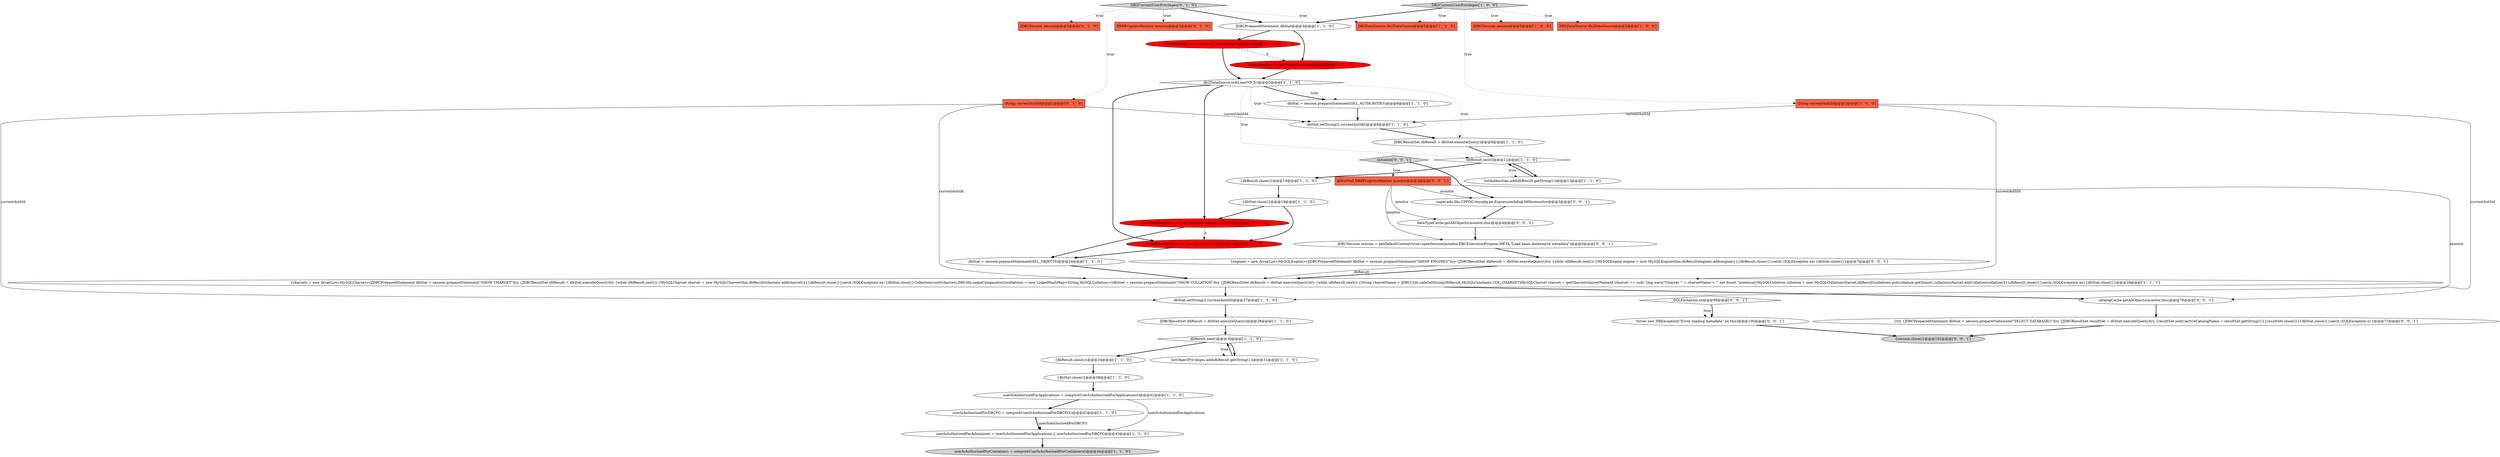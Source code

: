 digraph {
0 [style = filled, label = "dbStat.setString(1,currentAuthId)@@@8@@@['1', '1', '0']", fillcolor = white, shape = ellipse image = "AAA0AAABBB1BBB"];
38 [style = filled, label = "dataTypeCache.getAllObjects(monitor,this)@@@4@@@['0', '0', '1']", fillcolor = white, shape = ellipse image = "AAA0AAABBB3BBB"];
13 [style = filled, label = "String currentAuthId@@@2@@@['1', '0', '0']", fillcolor = tomato, shape = box image = "AAA0AAABBB1BBB"];
6 [style = filled, label = "{charsets = new ArrayList<MySQLCharset>()JDBCPreparedStatement dbStat = session.prepareStatement(\"SHOW CHARSET\")try {JDBCResultSet dbResult = dbStat.executeQuery()try {while (dbResult.next()) {MySQLCharset charset = new MySQLCharset(this,dbResult)charsets.add(charset)}}{dbResult.close()}}catch (SQLException ex) {dbStat.close()}Collections.sort(charsets,DBUtils.nameComparator())collations = new LinkedHashMap<String,MySQLCollation>()dbStat = session.prepareStatement(\"SHOW COLLATION\")try {JDBCResultSet dbResult = dbStat.executeQuery()try {while (dbResult.next()) {String charsetName = JDBCUtils.safeGetString(dbResult,MySQLConstants.COL_CHARSET)MySQLCharset charset = getCharset(charsetName)if (charset == null) {log.warn(\"Charset '\" + charsetName + \"' not found.\")continue}MySQLCollation collation = new MySQLCollation(charset,dbResult)collations.put(collation.getName(),collation)charset.addCollation(collation)}}{dbResult.close()}}catch (SQLException ex) {dbStat.close()}}@@@28@@@['1', '1', '1']", fillcolor = white, shape = ellipse image = "AAA0AAABBB1BBB"];
11 [style = filled, label = "DB2CurrentUserPrivileges['1', '0', '0']", fillcolor = lightgray, shape = diamond image = "AAA0AAABBB1BBB"];
28 [style = filled, label = "DBRProgressMonitor monitor@@@2@@@['0', '1', '0']", fillcolor = tomato, shape = box image = "AAA0AAABBB2BBB"];
18 [style = filled, label = "listAuthorities.add(dbResult.getString(1))@@@12@@@['1', '1', '0']", fillcolor = white, shape = ellipse image = "AAA0AAABBB1BBB"];
40 [style = filled, label = "initialize['0', '0', '1']", fillcolor = lightgray, shape = diamond image = "AAA0AAABBB3BBB"];
14 [style = filled, label = "{dbResult.close()}@@@15@@@['1', '1', '0']", fillcolor = white, shape = ellipse image = "AAA0AAABBB1BBB"];
25 [style = filled, label = "JDBCPreparedStatement dbStat@@@3@@@['1', '1', '0']", fillcolor = white, shape = ellipse image = "AAA0AAABBB1BBB"];
8 [style = filled, label = "userIsAuthorisedForContainers = computeUserIsAuthorisedForContainers()@@@44@@@['1', '1', '0']", fillcolor = lightgray, shape = ellipse image = "AAA0AAABBB1BBB"];
34 [style = filled, label = "super.edu.fdu.CPPDG.tinypdg.pe.ExpressionInfo@360bcmonitor@@@3@@@['0', '0', '1']", fillcolor = white, shape = ellipse image = "AAA0AAABBB3BBB"];
23 [style = filled, label = "listAuthorities = new ArrayList<String>()@@@4@@@['1', '0', '0']", fillcolor = red, shape = ellipse image = "AAA1AAABBB1BBB"];
5 [style = filled, label = "dbStat.setString(2,currentAuthId)@@@27@@@['1', '1', '0']", fillcolor = white, shape = ellipse image = "AAA0AAABBB1BBB"];
2 [style = filled, label = "dbResult.next()@@@11@@@['1', '1', '0']", fillcolor = white, shape = diamond image = "AAA0AAABBB1BBB"];
15 [style = filled, label = "JDBCSession session@@@2@@@['1', '0', '0']", fillcolor = tomato, shape = box image = "AAA0AAABBB1BBB"];
32 [style = filled, label = "DB2CurrentUserPrivileges['0', '1', '0']", fillcolor = lightgray, shape = diamond image = "AAA0AAABBB2BBB"];
1 [style = filled, label = "db2DataSource.isAtLeastV9_5()@@@5@@@['1', '1', '0']", fillcolor = white, shape = diamond image = "AAA0AAABBB1BBB"];
31 [style = filled, label = "JDBCSession session@@@2@@@['0', '1', '0']", fillcolor = tomato, shape = box image = "AAA0AAABBB2BBB"];
42 [style = filled, label = "{try {JDBCPreparedStatement dbStat = session.prepareStatement(\"SELECT DATABASE()\")try {JDBCResultSet resultSet = dbStat.executeQuery()try {resultSet.next()activeCatalogName = resultSet.getString(1)}{resultSet.close()}}{dbStat.close()}}catch (SQLException e) }@@@77@@@['0', '0', '1']", fillcolor = white, shape = ellipse image = "AAA0AAABBB3BBB"];
16 [style = filled, label = "DB2DataSource db2DataSource@@@2@@@['1', '0', '0']", fillcolor = tomato, shape = box image = "AAA0AAABBB1BBB"];
36 [style = filled, label = "SQLException ex@@@99@@@['0', '0', '1']", fillcolor = white, shape = diamond image = "AAA0AAABBB3BBB"];
41 [style = filled, label = "JDBCSession session = getDefaultContext(true).openSession(monitor,DBCExecutionPurpose.META,\"Load basic datasource metadata\")@@@5@@@['0', '0', '1']", fillcolor = white, shape = ellipse image = "AAA0AAABBB3BBB"];
44 [style = filled, label = "throw new DBException(\"Error reading metadata\",ex,this)@@@100@@@['0', '0', '1']", fillcolor = white, shape = ellipse image = "AAA0AAABBB3BBB"];
12 [style = filled, label = "{dbStat.close()}@@@38@@@['1', '1', '0']", fillcolor = white, shape = ellipse image = "AAA0AAABBB1BBB"];
26 [style = filled, label = "DB2DataSource db2DataSource@@@2@@@['1', '1', '0']", fillcolor = tomato, shape = box image = "AAA0AAABBB1BBB"];
30 [style = filled, label = "String currentAuthId@@@2@@@['0', '1', '0']", fillcolor = tomato, shape = box image = "AAA0AAABBB2BBB"];
7 [style = filled, label = "listObjectPrivileges = new ArrayList<String>()@@@23@@@['1', '0', '0']", fillcolor = red, shape = ellipse image = "AAA1AAABBB1BBB"];
17 [style = filled, label = "userIsAuthorisedForAdminister = userIsAuthorisedForApplications || userIsAuthorisedForDBCFG@@@43@@@['1', '1', '0']", fillcolor = white, shape = ellipse image = "AAA0AAABBB1BBB"];
9 [style = filled, label = "{dbResult.close()}@@@34@@@['1', '1', '0']", fillcolor = white, shape = ellipse image = "AAA0AAABBB1BBB"];
29 [style = filled, label = "listObjectPrivileges = new ArrayList<>()@@@23@@@['0', '1', '0']", fillcolor = red, shape = ellipse image = "AAA1AAABBB2BBB"];
22 [style = filled, label = "dbResult.next()@@@30@@@['1', '1', '0']", fillcolor = white, shape = diamond image = "AAA0AAABBB1BBB"];
19 [style = filled, label = "dbStat = session.prepareStatement(SEL_AUTHORITIES)@@@6@@@['1', '1', '0']", fillcolor = white, shape = ellipse image = "AAA0AAABBB1BBB"];
37 [style = filled, label = "@NotNull DBRProgressMonitor monitor@@@2@@@['0', '0', '1']", fillcolor = tomato, shape = box image = "AAA0AAABBB3BBB"];
33 [style = filled, label = "listAuthorities = new ArrayList<>()@@@4@@@['0', '1', '0']", fillcolor = red, shape = ellipse image = "AAA1AAABBB2BBB"];
10 [style = filled, label = "userIsAuthorisedForDBCFG = computeUserIsAuthorisedForDBCFG()@@@42@@@['1', '1', '0']", fillcolor = white, shape = ellipse image = "AAA0AAABBB1BBB"];
4 [style = filled, label = "userIsAuthorisedForApplications = computeUserIsAuthorisedForApplications()@@@41@@@['1', '1', '0']", fillcolor = white, shape = ellipse image = "AAA0AAABBB1BBB"];
43 [style = filled, label = "catalogCache.getAllObjects(monitor,this)@@@76@@@['0', '0', '1']", fillcolor = white, shape = ellipse image = "AAA0AAABBB3BBB"];
21 [style = filled, label = "dbStat = session.prepareStatement(SEL_OBJECTS)@@@24@@@['1', '1', '0']", fillcolor = white, shape = ellipse image = "AAA0AAABBB1BBB"];
3 [style = filled, label = "JDBCResultSet dbResult = dbStat.executeQuery()@@@28@@@['1', '1', '0']", fillcolor = white, shape = ellipse image = "AAA0AAABBB1BBB"];
24 [style = filled, label = "{dbStat.close()}@@@19@@@['1', '1', '0']", fillcolor = white, shape = ellipse image = "AAA0AAABBB1BBB"];
20 [style = filled, label = "JDBCResultSet dbResult = dbStat.executeQuery()@@@9@@@['1', '1', '0']", fillcolor = white, shape = ellipse image = "AAA0AAABBB1BBB"];
35 [style = filled, label = "{engines = new ArrayList<MySQLEngine>()JDBCPreparedStatement dbStat = session.prepareStatement(\"SHOW ENGINES\")try {JDBCResultSet dbResult = dbStat.executeQuery()try {while (dbResult.next()) {MySQLEngine engine = new MySQLEngine(this,dbResult)engines.add(engine)}}{dbResult.close()}}catch (SQLException ex) {dbStat.close()}}@@@7@@@['0', '0', '1']", fillcolor = white, shape = ellipse image = "AAA0AAABBB3BBB"];
27 [style = filled, label = "listObjectPrivileges.add(dbResult.getString(1))@@@31@@@['1', '1', '0']", fillcolor = white, shape = ellipse image = "AAA0AAABBB1BBB"];
39 [style = filled, label = "{session.close()}@@@102@@@['0', '0', '1']", fillcolor = lightgray, shape = ellipse image = "AAA0AAABBB3BBB"];
5->3 [style = bold, label=""];
4->10 [style = bold, label=""];
14->24 [style = bold, label=""];
17->8 [style = bold, label=""];
6->43 [style = bold, label=""];
32->28 [style = dotted, label="true"];
25->33 [style = bold, label=""];
37->34 [style = solid, label="monitor"];
21->6 [style = bold, label=""];
4->17 [style = solid, label="userIsAuthorisedForApplications"];
35->6 [style = bold, label=""];
36->44 [style = bold, label=""];
25->23 [style = bold, label=""];
22->9 [style = bold, label=""];
42->39 [style = bold, label=""];
13->5 [style = solid, label="currentAuthId"];
43->42 [style = bold, label=""];
10->17 [style = solid, label="userIsAuthorisedForDBCFG"];
2->18 [style = bold, label=""];
10->17 [style = bold, label=""];
33->1 [style = bold, label=""];
24->29 [style = bold, label=""];
13->0 [style = solid, label="currentAuthId"];
30->5 [style = solid, label="currentAuthId"];
38->41 [style = bold, label=""];
40->34 [style = bold, label=""];
18->2 [style = bold, label=""];
11->13 [style = dotted, label="true"];
44->39 [style = bold, label=""];
3->22 [style = bold, label=""];
27->22 [style = bold, label=""];
1->7 [style = bold, label=""];
37->38 [style = solid, label="monitor"];
37->43 [style = solid, label="monitor"];
29->21 [style = bold, label=""];
1->19 [style = dotted, label="true"];
2->18 [style = dotted, label="true"];
19->0 [style = bold, label=""];
11->26 [style = dotted, label="true"];
40->37 [style = dotted, label="true"];
23->33 [style = dashed, label="0"];
20->2 [style = bold, label=""];
6->5 [style = bold, label=""];
35->6 [style = solid, label="dbResult"];
22->27 [style = bold, label=""];
37->41 [style = solid, label="monitor"];
12->4 [style = bold, label=""];
36->44 [style = dotted, label="true"];
30->6 [style = solid, label="currentAuthId"];
2->14 [style = bold, label=""];
22->27 [style = dotted, label="true"];
32->25 [style = bold, label=""];
32->30 [style = dotted, label="true"];
23->1 [style = bold, label=""];
13->6 [style = solid, label="currentAuthId"];
7->21 [style = bold, label=""];
11->16 [style = dotted, label="true"];
0->20 [style = bold, label=""];
32->26 [style = dotted, label="true"];
7->29 [style = dashed, label="0"];
9->12 [style = bold, label=""];
30->0 [style = solid, label="currentAuthId"];
34->38 [style = bold, label=""];
1->0 [style = dotted, label="true"];
1->29 [style = bold, label=""];
1->19 [style = bold, label=""];
1->2 [style = dotted, label="true"];
24->7 [style = bold, label=""];
11->15 [style = dotted, label="true"];
1->20 [style = dotted, label="true"];
32->31 [style = dotted, label="true"];
11->25 [style = bold, label=""];
41->35 [style = bold, label=""];
}
